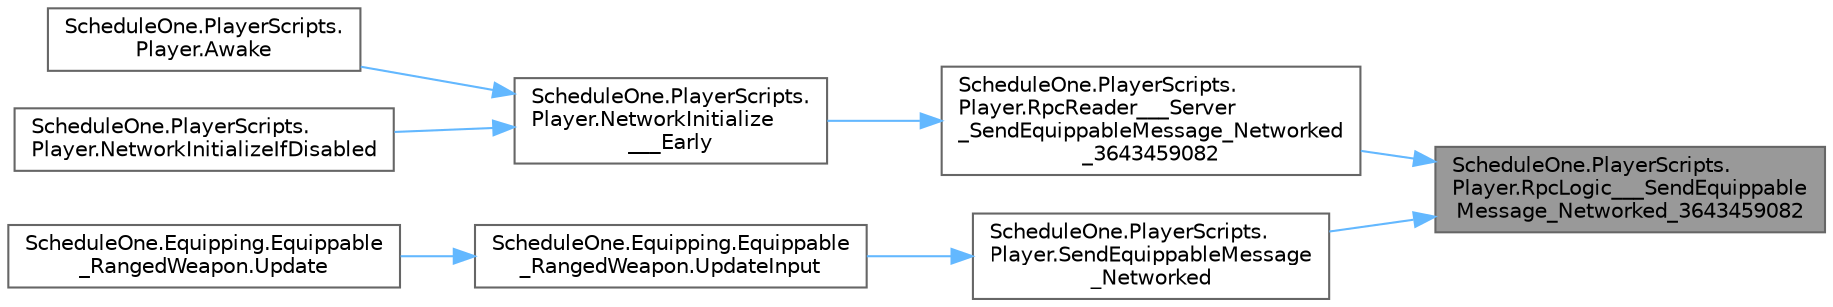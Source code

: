 digraph "ScheduleOne.PlayerScripts.Player.RpcLogic___SendEquippableMessage_Networked_3643459082"
{
 // LATEX_PDF_SIZE
  bgcolor="transparent";
  edge [fontname=Helvetica,fontsize=10,labelfontname=Helvetica,labelfontsize=10];
  node [fontname=Helvetica,fontsize=10,shape=box,height=0.2,width=0.4];
  rankdir="RL";
  Node1 [id="Node000001",label="ScheduleOne.PlayerScripts.\lPlayer.RpcLogic___SendEquippable\lMessage_Networked_3643459082",height=0.2,width=0.4,color="gray40", fillcolor="grey60", style="filled", fontcolor="black",tooltip=" "];
  Node1 -> Node2 [id="edge1_Node000001_Node000002",dir="back",color="steelblue1",style="solid",tooltip=" "];
  Node2 [id="Node000002",label="ScheduleOne.PlayerScripts.\lPlayer.RpcReader___Server\l_SendEquippableMessage_Networked\l_3643459082",height=0.2,width=0.4,color="grey40", fillcolor="white", style="filled",URL="$class_schedule_one_1_1_player_scripts_1_1_player.html#a468aa5f78b5775c49e5e6be890121b14",tooltip=" "];
  Node2 -> Node3 [id="edge2_Node000002_Node000003",dir="back",color="steelblue1",style="solid",tooltip=" "];
  Node3 [id="Node000003",label="ScheduleOne.PlayerScripts.\lPlayer.NetworkInitialize\l___Early",height=0.2,width=0.4,color="grey40", fillcolor="white", style="filled",URL="$class_schedule_one_1_1_player_scripts_1_1_player.html#a14587b703022ea2b06492aa7b52d98e2",tooltip=" "];
  Node3 -> Node4 [id="edge3_Node000003_Node000004",dir="back",color="steelblue1",style="solid",tooltip=" "];
  Node4 [id="Node000004",label="ScheduleOne.PlayerScripts.\lPlayer.Awake",height=0.2,width=0.4,color="grey40", fillcolor="white", style="filled",URL="$class_schedule_one_1_1_player_scripts_1_1_player.html#ae359f8686a8c72ad643aea95252477ad",tooltip=" "];
  Node3 -> Node5 [id="edge4_Node000003_Node000005",dir="back",color="steelblue1",style="solid",tooltip=" "];
  Node5 [id="Node000005",label="ScheduleOne.PlayerScripts.\lPlayer.NetworkInitializeIfDisabled",height=0.2,width=0.4,color="grey40", fillcolor="white", style="filled",URL="$class_schedule_one_1_1_player_scripts_1_1_player.html#adc46a0a3d7ed591aed65e0d01ba64e6b",tooltip=" "];
  Node1 -> Node6 [id="edge5_Node000001_Node000006",dir="back",color="steelblue1",style="solid",tooltip=" "];
  Node6 [id="Node000006",label="ScheduleOne.PlayerScripts.\lPlayer.SendEquippableMessage\l_Networked",height=0.2,width=0.4,color="grey40", fillcolor="white", style="filled",URL="$class_schedule_one_1_1_player_scripts_1_1_player.html#a7599814b31c6d1724baf93ba7f7f95df",tooltip=" "];
  Node6 -> Node7 [id="edge6_Node000006_Node000007",dir="back",color="steelblue1",style="solid",tooltip=" "];
  Node7 [id="Node000007",label="ScheduleOne.Equipping.Equippable\l_RangedWeapon.UpdateInput",height=0.2,width=0.4,color="grey40", fillcolor="white", style="filled",URL="$class_schedule_one_1_1_equipping_1_1_equippable___ranged_weapon.html#a1be27d023f937f493849e575edbc37e2",tooltip=" "];
  Node7 -> Node8 [id="edge7_Node000007_Node000008",dir="back",color="steelblue1",style="solid",tooltip=" "];
  Node8 [id="Node000008",label="ScheduleOne.Equipping.Equippable\l_RangedWeapon.Update",height=0.2,width=0.4,color="grey40", fillcolor="white", style="filled",URL="$class_schedule_one_1_1_equipping_1_1_equippable___ranged_weapon.html#aeb9bcbeaefd16695c83bc21be0ded37e",tooltip=" "];
}
